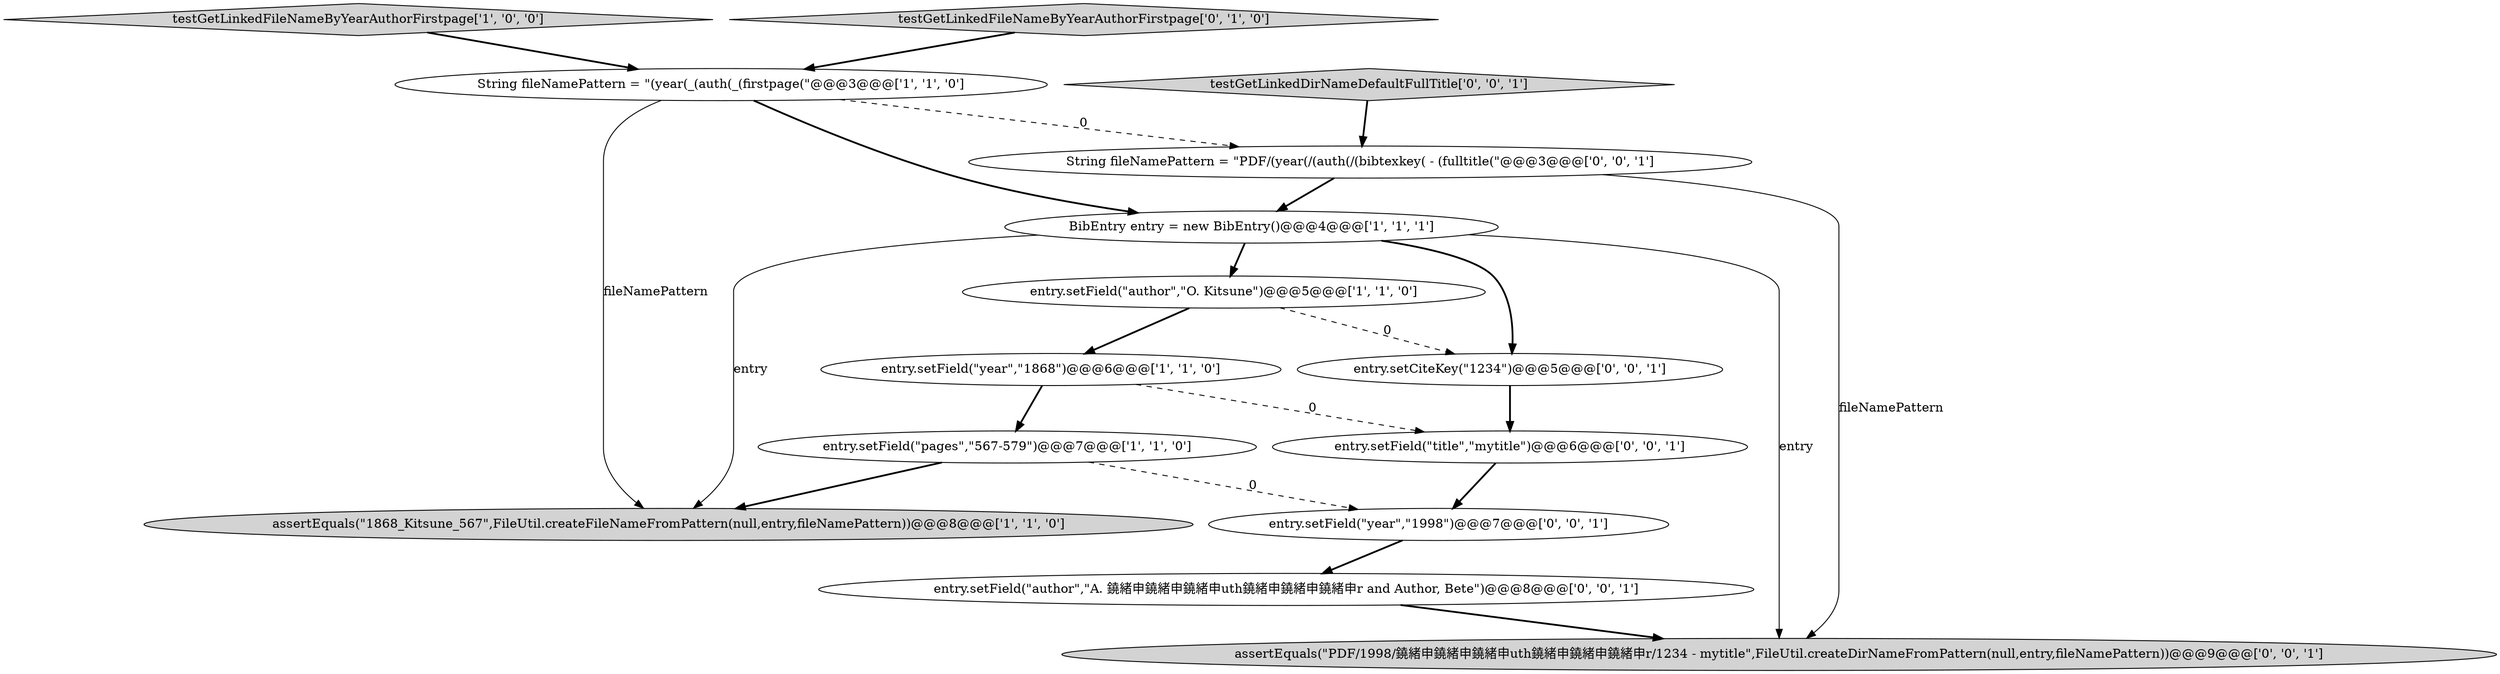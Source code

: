 digraph {
14 [style = filled, label = "entry.setField(\"author\",\"A. 鐃緒申鐃緒申鐃緒申uth鐃緒申鐃緒申鐃緒申r and Author, Bete\")@@@8@@@['0', '0', '1']", fillcolor = white, shape = ellipse image = "AAA0AAABBB3BBB"];
9 [style = filled, label = "String fileNamePattern = \"PDF/(year(/(auth(/(bibtexkey( - (fulltitle(\"@@@3@@@['0', '0', '1']", fillcolor = white, shape = ellipse image = "AAA0AAABBB3BBB"];
8 [style = filled, label = "assertEquals(\"PDF/1998/鐃緒申鐃緒申鐃緒申uth鐃緒申鐃緒申鐃緒申r/1234 - mytitle\",FileUtil.createDirNameFromPattern(null,entry,fileNamePattern))@@@9@@@['0', '0', '1']", fillcolor = lightgray, shape = ellipse image = "AAA0AAABBB3BBB"];
13 [style = filled, label = "entry.setField(\"year\",\"1998\")@@@7@@@['0', '0', '1']", fillcolor = white, shape = ellipse image = "AAA0AAABBB3BBB"];
0 [style = filled, label = "testGetLinkedFileNameByYearAuthorFirstpage['1', '0', '0']", fillcolor = lightgray, shape = diamond image = "AAA0AAABBB1BBB"];
5 [style = filled, label = "entry.setField(\"pages\",\"567-579\")@@@7@@@['1', '1', '0']", fillcolor = white, shape = ellipse image = "AAA0AAABBB1BBB"];
4 [style = filled, label = "entry.setField(\"author\",\"O. Kitsune\")@@@5@@@['1', '1', '0']", fillcolor = white, shape = ellipse image = "AAA0AAABBB1BBB"];
7 [style = filled, label = "testGetLinkedFileNameByYearAuthorFirstpage['0', '1', '0']", fillcolor = lightgray, shape = diamond image = "AAA0AAABBB2BBB"];
1 [style = filled, label = "BibEntry entry = new BibEntry()@@@4@@@['1', '1', '1']", fillcolor = white, shape = ellipse image = "AAA0AAABBB1BBB"];
2 [style = filled, label = "String fileNamePattern = \"(year(_(auth(_(firstpage(\"@@@3@@@['1', '1', '0']", fillcolor = white, shape = ellipse image = "AAA0AAABBB1BBB"];
12 [style = filled, label = "entry.setField(\"title\",\"mytitle\")@@@6@@@['0', '0', '1']", fillcolor = white, shape = ellipse image = "AAA0AAABBB3BBB"];
6 [style = filled, label = "assertEquals(\"1868_Kitsune_567\",FileUtil.createFileNameFromPattern(null,entry,fileNamePattern))@@@8@@@['1', '1', '0']", fillcolor = lightgray, shape = ellipse image = "AAA0AAABBB1BBB"];
11 [style = filled, label = "entry.setCiteKey(\"1234\")@@@5@@@['0', '0', '1']", fillcolor = white, shape = ellipse image = "AAA0AAABBB3BBB"];
10 [style = filled, label = "testGetLinkedDirNameDefaultFullTitle['0', '0', '1']", fillcolor = lightgray, shape = diamond image = "AAA0AAABBB3BBB"];
3 [style = filled, label = "entry.setField(\"year\",\"1868\")@@@6@@@['1', '1', '0']", fillcolor = white, shape = ellipse image = "AAA0AAABBB1BBB"];
5->13 [style = dashed, label="0"];
4->3 [style = bold, label=""];
1->4 [style = bold, label=""];
2->1 [style = bold, label=""];
0->2 [style = bold, label=""];
11->12 [style = bold, label=""];
9->8 [style = solid, label="fileNamePattern"];
1->11 [style = bold, label=""];
12->13 [style = bold, label=""];
3->5 [style = bold, label=""];
1->8 [style = solid, label="entry"];
3->12 [style = dashed, label="0"];
5->6 [style = bold, label=""];
2->9 [style = dashed, label="0"];
7->2 [style = bold, label=""];
2->6 [style = solid, label="fileNamePattern"];
1->6 [style = solid, label="entry"];
14->8 [style = bold, label=""];
10->9 [style = bold, label=""];
4->11 [style = dashed, label="0"];
9->1 [style = bold, label=""];
13->14 [style = bold, label=""];
}
